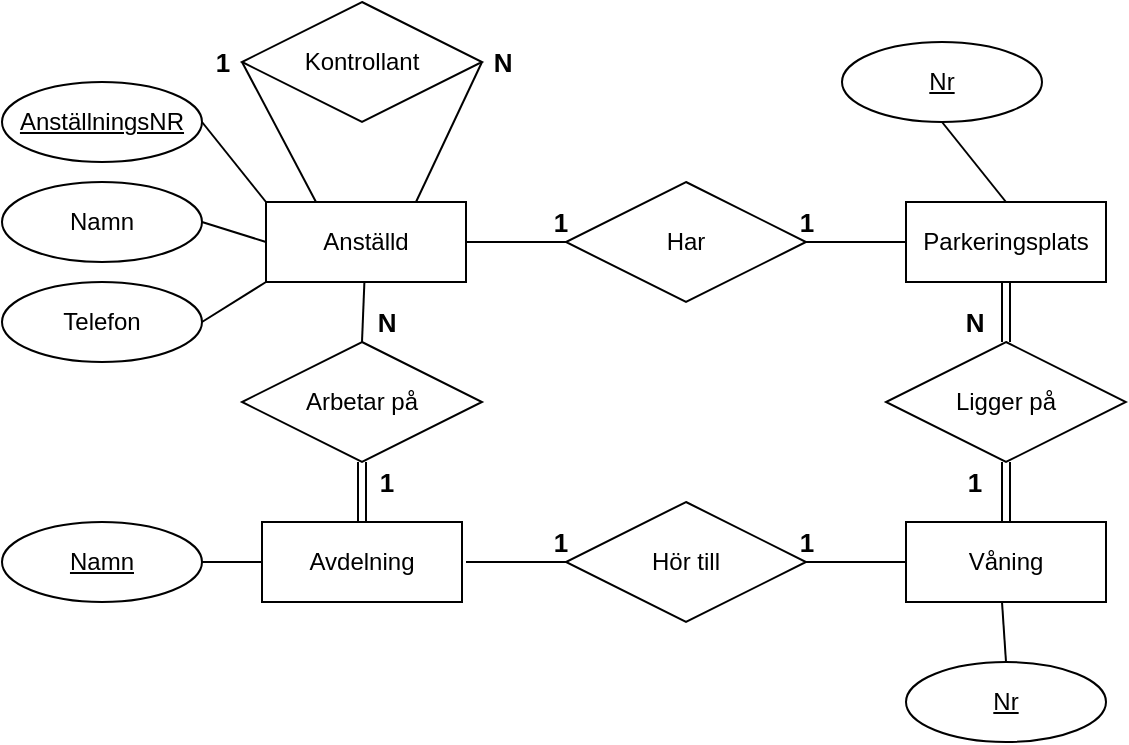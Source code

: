 <mxfile version="14.0.0" type="github">
  <diagram id="R2lEEEUBdFMjLlhIrx00" name="Page-1">
    <mxGraphModel dx="801" dy="433" grid="1" gridSize="10" guides="1" tooltips="1" connect="1" arrows="1" fold="1" page="1" pageScale="1" pageWidth="827" pageHeight="1169" math="0" shadow="0" extFonts="Permanent Marker^https://fonts.googleapis.com/css?family=Permanent+Marker">
      <root>
        <mxCell id="0" />
        <mxCell id="1" parent="0" />
        <mxCell id="cXCVhdVy88e8KpafJyNH-1" value="Anställd" style="whiteSpace=wrap;html=1;align=center;" vertex="1" parent="1">
          <mxGeometry x="142" y="160" width="100" height="40" as="geometry" />
        </mxCell>
        <mxCell id="cXCVhdVy88e8KpafJyNH-25" value="" style="edgeStyle=none;shape=link;rounded=0;orthogonalLoop=1;jettySize=auto;html=1;" edge="1" parent="1" source="cXCVhdVy88e8KpafJyNH-2" target="cXCVhdVy88e8KpafJyNH-24">
          <mxGeometry relative="1" as="geometry" />
        </mxCell>
        <mxCell id="cXCVhdVy88e8KpafJyNH-2" value="Avdelning" style="whiteSpace=wrap;html=1;align=center;" vertex="1" parent="1">
          <mxGeometry x="140" y="320" width="100" height="40" as="geometry" />
        </mxCell>
        <mxCell id="cXCVhdVy88e8KpafJyNH-17" value="" style="edgeStyle=none;shape=link;rounded=0;orthogonalLoop=1;jettySize=auto;html=1;" edge="1" parent="1" source="cXCVhdVy88e8KpafJyNH-3" target="cXCVhdVy88e8KpafJyNH-15">
          <mxGeometry relative="1" as="geometry" />
        </mxCell>
        <mxCell id="cXCVhdVy88e8KpafJyNH-3" value="Parkeringsplats" style="whiteSpace=wrap;html=1;align=center;" vertex="1" parent="1">
          <mxGeometry x="462" y="160" width="100" height="40" as="geometry" />
        </mxCell>
        <mxCell id="cXCVhdVy88e8KpafJyNH-18" value="" style="edgeStyle=none;shape=link;rounded=0;orthogonalLoop=1;jettySize=auto;html=1;" edge="1" parent="1" source="cXCVhdVy88e8KpafJyNH-4" target="cXCVhdVy88e8KpafJyNH-15">
          <mxGeometry relative="1" as="geometry" />
        </mxCell>
        <mxCell id="cXCVhdVy88e8KpafJyNH-4" value="Våning" style="whiteSpace=wrap;html=1;align=center;" vertex="1" parent="1">
          <mxGeometry x="462" y="320" width="100" height="40" as="geometry" />
        </mxCell>
        <mxCell id="cXCVhdVy88e8KpafJyNH-5" value="Kontrollant" style="shape=rhombus;perimeter=rhombusPerimeter;whiteSpace=wrap;html=1;align=center;" vertex="1" parent="1">
          <mxGeometry x="130" y="60" width="120" height="60" as="geometry" />
        </mxCell>
        <mxCell id="cXCVhdVy88e8KpafJyNH-6" value="" style="endArrow=none;html=1;rounded=0;exitX=0.75;exitY=0;exitDx=0;exitDy=0;entryX=1;entryY=0.5;entryDx=0;entryDy=0;" edge="1" parent="1" source="cXCVhdVy88e8KpafJyNH-1" target="cXCVhdVy88e8KpafJyNH-5">
          <mxGeometry relative="1" as="geometry">
            <mxPoint x="412" y="240" as="sourcePoint" />
            <mxPoint x="572" y="240" as="targetPoint" />
          </mxGeometry>
        </mxCell>
        <mxCell id="cXCVhdVy88e8KpafJyNH-7" value="" style="endArrow=none;html=1;rounded=0;exitX=0.25;exitY=0;exitDx=0;exitDy=0;entryX=0;entryY=0.5;entryDx=0;entryDy=0;" edge="1" parent="1" source="cXCVhdVy88e8KpafJyNH-1" target="cXCVhdVy88e8KpafJyNH-5">
          <mxGeometry relative="1" as="geometry">
            <mxPoint x="412" y="240" as="sourcePoint" />
            <mxPoint x="572" y="240" as="targetPoint" />
          </mxGeometry>
        </mxCell>
        <mxCell id="cXCVhdVy88e8KpafJyNH-8" value="&lt;font style=&quot;font-size: 13px&quot;&gt;&lt;b style=&quot;font-size: 13px&quot;&gt;1&lt;/b&gt;&lt;/font&gt;" style="text;html=1;resizable=0;autosize=1;align=center;verticalAlign=middle;points=[];fillColor=none;strokeColor=none;rounded=0;fontSize=13;" vertex="1" parent="1">
          <mxGeometry x="110" y="80" width="20" height="20" as="geometry" />
        </mxCell>
        <mxCell id="cXCVhdVy88e8KpafJyNH-9" value="&lt;font style=&quot;font-size: 13px&quot;&gt;&lt;b style=&quot;font-size: 13px&quot;&gt;N&lt;/b&gt;&lt;/font&gt;" style="text;html=1;resizable=0;autosize=1;align=center;verticalAlign=middle;points=[];fillColor=none;strokeColor=none;rounded=0;fontSize=13;" vertex="1" parent="1">
          <mxGeometry x="250" y="80" width="20" height="20" as="geometry" />
        </mxCell>
        <mxCell id="cXCVhdVy88e8KpafJyNH-10" value="Har" style="shape=rhombus;perimeter=rhombusPerimeter;whiteSpace=wrap;html=1;align=center;" vertex="1" parent="1">
          <mxGeometry x="292" y="150" width="120" height="60" as="geometry" />
        </mxCell>
        <mxCell id="cXCVhdVy88e8KpafJyNH-11" value="" style="endArrow=none;html=1;rounded=0;exitX=1;exitY=0.5;exitDx=0;exitDy=0;entryX=0;entryY=0.5;entryDx=0;entryDy=0;" edge="1" parent="1" source="cXCVhdVy88e8KpafJyNH-1" target="cXCVhdVy88e8KpafJyNH-10">
          <mxGeometry relative="1" as="geometry">
            <mxPoint x="412" y="240" as="sourcePoint" />
            <mxPoint x="572" y="240" as="targetPoint" />
          </mxGeometry>
        </mxCell>
        <mxCell id="cXCVhdVy88e8KpafJyNH-12" value="" style="endArrow=none;html=1;rounded=0;exitX=1;exitY=0.5;exitDx=0;exitDy=0;entryX=0;entryY=0.5;entryDx=0;entryDy=0;" edge="1" parent="1" source="cXCVhdVy88e8KpafJyNH-10" target="cXCVhdVy88e8KpafJyNH-3">
          <mxGeometry relative="1" as="geometry">
            <mxPoint x="412" y="240" as="sourcePoint" />
            <mxPoint x="572" y="240" as="targetPoint" />
          </mxGeometry>
        </mxCell>
        <mxCell id="cXCVhdVy88e8KpafJyNH-13" value="&lt;font style=&quot;font-size: 13px&quot;&gt;&lt;b style=&quot;font-size: 13px&quot;&gt;1&lt;/b&gt;&lt;/font&gt;" style="text;html=1;resizable=0;autosize=1;align=center;verticalAlign=middle;points=[];fillColor=none;strokeColor=none;rounded=0;fontSize=13;" vertex="1" parent="1">
          <mxGeometry x="279" y="160" width="20" height="20" as="geometry" />
        </mxCell>
        <mxCell id="cXCVhdVy88e8KpafJyNH-14" value="&lt;font style=&quot;font-size: 13px&quot;&gt;&lt;b style=&quot;font-size: 13px&quot;&gt;1&lt;/b&gt;&lt;/font&gt;" style="text;html=1;resizable=0;autosize=1;align=center;verticalAlign=middle;points=[];fillColor=none;strokeColor=none;rounded=0;fontSize=13;" vertex="1" parent="1">
          <mxGeometry x="402" y="160" width="20" height="20" as="geometry" />
        </mxCell>
        <mxCell id="cXCVhdVy88e8KpafJyNH-15" value="Ligger på" style="shape=rhombus;perimeter=rhombusPerimeter;whiteSpace=wrap;html=1;align=center;" vertex="1" parent="1">
          <mxGeometry x="452" y="230" width="120" height="60" as="geometry" />
        </mxCell>
        <mxCell id="cXCVhdVy88e8KpafJyNH-19" value="&lt;font style=&quot;font-size: 13px&quot;&gt;&lt;b style=&quot;font-size: 13px&quot;&gt;1&lt;/b&gt;&lt;/font&gt;" style="text;html=1;resizable=0;autosize=1;align=center;verticalAlign=middle;points=[];fillColor=none;strokeColor=none;rounded=0;fontSize=13;" vertex="1" parent="1">
          <mxGeometry x="486" y="290" width="20" height="20" as="geometry" />
        </mxCell>
        <mxCell id="cXCVhdVy88e8KpafJyNH-20" value="&lt;font style=&quot;font-size: 13px&quot;&gt;&lt;b style=&quot;font-size: 13px&quot;&gt;N&lt;/b&gt;&lt;/font&gt;" style="text;html=1;resizable=0;autosize=1;align=center;verticalAlign=middle;points=[];fillColor=none;strokeColor=none;rounded=0;fontSize=13;" vertex="1" parent="1">
          <mxGeometry x="486" y="210" width="20" height="20" as="geometry" />
        </mxCell>
        <mxCell id="cXCVhdVy88e8KpafJyNH-21" value="Hör till" style="shape=rhombus;perimeter=rhombusPerimeter;whiteSpace=wrap;html=1;align=center;" vertex="1" parent="1">
          <mxGeometry x="292" y="310" width="120" height="60" as="geometry" />
        </mxCell>
        <mxCell id="cXCVhdVy88e8KpafJyNH-22" value="" style="endArrow=none;html=1;rounded=0;entryX=0;entryY=0.5;entryDx=0;entryDy=0;" edge="1" parent="1" target="cXCVhdVy88e8KpafJyNH-21">
          <mxGeometry relative="1" as="geometry">
            <mxPoint x="242" y="340" as="sourcePoint" />
            <mxPoint x="572" y="240" as="targetPoint" />
          </mxGeometry>
        </mxCell>
        <mxCell id="cXCVhdVy88e8KpafJyNH-23" value="" style="endArrow=none;html=1;rounded=0;exitX=1;exitY=0.5;exitDx=0;exitDy=0;entryX=0;entryY=0.5;entryDx=0;entryDy=0;" edge="1" parent="1" source="cXCVhdVy88e8KpafJyNH-21" target="cXCVhdVy88e8KpafJyNH-4">
          <mxGeometry relative="1" as="geometry">
            <mxPoint x="412" y="240" as="sourcePoint" />
            <mxPoint x="572" y="240" as="targetPoint" />
          </mxGeometry>
        </mxCell>
        <mxCell id="cXCVhdVy88e8KpafJyNH-24" value="Arbetar på" style="shape=rhombus;perimeter=rhombusPerimeter;whiteSpace=wrap;html=1;align=center;" vertex="1" parent="1">
          <mxGeometry x="130" y="230" width="120" height="60" as="geometry" />
        </mxCell>
        <mxCell id="cXCVhdVy88e8KpafJyNH-26" value="" style="endArrow=none;html=1;rounded=0;exitX=0.5;exitY=0;exitDx=0;exitDy=0;" edge="1" parent="1" source="cXCVhdVy88e8KpafJyNH-24" target="cXCVhdVy88e8KpafJyNH-1">
          <mxGeometry relative="1" as="geometry">
            <mxPoint x="412" y="240" as="sourcePoint" />
            <mxPoint x="572" y="240" as="targetPoint" />
          </mxGeometry>
        </mxCell>
        <mxCell id="cXCVhdVy88e8KpafJyNH-27" value="&lt;font style=&quot;font-size: 13px&quot;&gt;&lt;b style=&quot;font-size: 13px&quot;&gt;1&lt;/b&gt;&lt;/font&gt;" style="text;html=1;resizable=0;autosize=1;align=center;verticalAlign=middle;points=[];fillColor=none;strokeColor=none;rounded=0;fontSize=13;" vertex="1" parent="1">
          <mxGeometry x="279" y="320" width="20" height="20" as="geometry" />
        </mxCell>
        <mxCell id="cXCVhdVy88e8KpafJyNH-28" value="&lt;font style=&quot;font-size: 13px&quot;&gt;&lt;b style=&quot;font-size: 13px&quot;&gt;1&lt;/b&gt;&lt;/font&gt;" style="text;html=1;resizable=0;autosize=1;align=center;verticalAlign=middle;points=[];fillColor=none;strokeColor=none;rounded=0;fontSize=13;" vertex="1" parent="1">
          <mxGeometry x="402" y="320" width="20" height="20" as="geometry" />
        </mxCell>
        <mxCell id="cXCVhdVy88e8KpafJyNH-29" value="&lt;font style=&quot;font-size: 13px&quot;&gt;&lt;b style=&quot;font-size: 13px&quot;&gt;1&lt;/b&gt;&lt;/font&gt;" style="text;html=1;resizable=0;autosize=1;align=center;verticalAlign=middle;points=[];fillColor=none;strokeColor=none;rounded=0;fontSize=13;" vertex="1" parent="1">
          <mxGeometry x="192" y="290" width="20" height="20" as="geometry" />
        </mxCell>
        <mxCell id="cXCVhdVy88e8KpafJyNH-30" value="&lt;font style=&quot;font-size: 13px&quot;&gt;&lt;b style=&quot;font-size: 13px&quot;&gt;N&lt;/b&gt;&lt;/font&gt;" style="text;html=1;resizable=0;autosize=1;align=center;verticalAlign=middle;points=[];fillColor=none;strokeColor=none;rounded=0;fontSize=13;" vertex="1" parent="1">
          <mxGeometry x="192" y="210" width="20" height="20" as="geometry" />
        </mxCell>
        <mxCell id="cXCVhdVy88e8KpafJyNH-31" value="AnställningsNR" style="ellipse;whiteSpace=wrap;html=1;align=center;fontStyle=4;" vertex="1" parent="1">
          <mxGeometry x="10" y="100" width="100" height="40" as="geometry" />
        </mxCell>
        <mxCell id="cXCVhdVy88e8KpafJyNH-33" value="Namn" style="ellipse;whiteSpace=wrap;html=1;align=center;" vertex="1" parent="1">
          <mxGeometry x="10" y="150" width="100" height="40" as="geometry" />
        </mxCell>
        <mxCell id="cXCVhdVy88e8KpafJyNH-34" value="Telefon" style="ellipse;whiteSpace=wrap;html=1;align=center;" vertex="1" parent="1">
          <mxGeometry x="10" y="200" width="100" height="40" as="geometry" />
        </mxCell>
        <mxCell id="cXCVhdVy88e8KpafJyNH-37" value="" style="endArrow=none;html=1;rounded=0;exitX=1;exitY=0.5;exitDx=0;exitDy=0;entryX=0;entryY=0;entryDx=0;entryDy=0;" edge="1" parent="1" source="cXCVhdVy88e8KpafJyNH-31" target="cXCVhdVy88e8KpafJyNH-1">
          <mxGeometry relative="1" as="geometry">
            <mxPoint x="310" y="270" as="sourcePoint" />
            <mxPoint x="470" y="270" as="targetPoint" />
          </mxGeometry>
        </mxCell>
        <mxCell id="cXCVhdVy88e8KpafJyNH-38" value="" style="endArrow=none;html=1;rounded=0;exitX=1;exitY=0.5;exitDx=0;exitDy=0;entryX=0;entryY=0.5;entryDx=0;entryDy=0;" edge="1" parent="1" source="cXCVhdVy88e8KpafJyNH-33" target="cXCVhdVy88e8KpafJyNH-1">
          <mxGeometry relative="1" as="geometry">
            <mxPoint x="310" y="270" as="sourcePoint" />
            <mxPoint x="140" y="180" as="targetPoint" />
          </mxGeometry>
        </mxCell>
        <mxCell id="cXCVhdVy88e8KpafJyNH-39" value="" style="endArrow=none;html=1;rounded=0;exitX=1;exitY=0.5;exitDx=0;exitDy=0;entryX=0;entryY=1;entryDx=0;entryDy=0;" edge="1" parent="1" source="cXCVhdVy88e8KpafJyNH-34" target="cXCVhdVy88e8KpafJyNH-1">
          <mxGeometry relative="1" as="geometry">
            <mxPoint x="310" y="270" as="sourcePoint" />
            <mxPoint x="470" y="270" as="targetPoint" />
          </mxGeometry>
        </mxCell>
        <mxCell id="cXCVhdVy88e8KpafJyNH-41" value="" style="endArrow=none;html=1;rounded=0;exitX=1;exitY=0.5;exitDx=0;exitDy=0;entryX=0;entryY=0.5;entryDx=0;entryDy=0;" edge="1" parent="1" source="cXCVhdVy88e8KpafJyNH-42" target="cXCVhdVy88e8KpafJyNH-2">
          <mxGeometry relative="1" as="geometry">
            <mxPoint x="120" y="360" as="sourcePoint" />
            <mxPoint x="470" y="270" as="targetPoint" />
          </mxGeometry>
        </mxCell>
        <mxCell id="cXCVhdVy88e8KpafJyNH-42" value="Namn" style="ellipse;whiteSpace=wrap;html=1;align=center;fontStyle=4;" vertex="1" parent="1">
          <mxGeometry x="10" y="320" width="100" height="40" as="geometry" />
        </mxCell>
        <mxCell id="cXCVhdVy88e8KpafJyNH-44" value="Nr" style="ellipse;whiteSpace=wrap;html=1;align=center;fontStyle=4;" vertex="1" parent="1">
          <mxGeometry x="462" y="390" width="100" height="40" as="geometry" />
        </mxCell>
        <mxCell id="cXCVhdVy88e8KpafJyNH-45" value="" style="endArrow=none;html=1;rounded=0;exitX=0.5;exitY=0;exitDx=0;exitDy=0;" edge="1" parent="1" source="cXCVhdVy88e8KpafJyNH-44">
          <mxGeometry relative="1" as="geometry">
            <mxPoint x="350" y="270" as="sourcePoint" />
            <mxPoint x="510" y="360" as="targetPoint" />
          </mxGeometry>
        </mxCell>
        <mxCell id="cXCVhdVy88e8KpafJyNH-46" value="Nr" style="ellipse;whiteSpace=wrap;html=1;align=center;fontStyle=4;" vertex="1" parent="1">
          <mxGeometry x="430" y="80" width="100" height="40" as="geometry" />
        </mxCell>
        <mxCell id="cXCVhdVy88e8KpafJyNH-47" value="" style="endArrow=none;html=1;rounded=0;exitX=0.5;exitY=1;exitDx=0;exitDy=0;" edge="1" parent="1" source="cXCVhdVy88e8KpafJyNH-46">
          <mxGeometry relative="1" as="geometry">
            <mxPoint x="350" y="270" as="sourcePoint" />
            <mxPoint x="512" y="160" as="targetPoint" />
          </mxGeometry>
        </mxCell>
      </root>
    </mxGraphModel>
  </diagram>
</mxfile>
